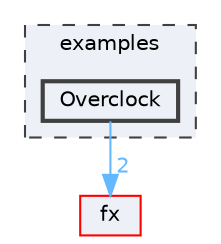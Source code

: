 digraph "/home/runner/work/FastLED/FastLED/examples/Overclock"
{
 // INTERACTIVE_SVG=YES
 // LATEX_PDF_SIZE
  bgcolor="transparent";
  edge [fontname=Helvetica,fontsize=10,labelfontname=Helvetica,labelfontsize=10];
  node [fontname=Helvetica,fontsize=10,shape=box,height=0.2,width=0.4];
  compound=true
  subgraph clusterdir_d28a4824dc47e487b107a5db32ef43c4 {
    graph [ bgcolor="#edf0f7", pencolor="grey25", label="examples", fontname=Helvetica,fontsize=10 style="filled,dashed", URL="dir_d28a4824dc47e487b107a5db32ef43c4.html",tooltip=""]
  dir_e42350710e4d449d396561585bae204b [label="Overclock", fillcolor="#edf0f7", color="grey25", style="filled,bold", URL="dir_e42350710e4d449d396561585bae204b.html",tooltip=""];
  }
  dir_acbb946b833f21b16ec30aa21c4c3a72 [label="fx", fillcolor="#edf0f7", color="red", style="filled", URL="dir_acbb946b833f21b16ec30aa21c4c3a72.html",tooltip=""];
  dir_e42350710e4d449d396561585bae204b->dir_acbb946b833f21b16ec30aa21c4c3a72 [headlabel="2", labeldistance=1.5 headhref="dir_000067_000036.html" href="dir_000067_000036.html" color="steelblue1" fontcolor="steelblue1"];
}
